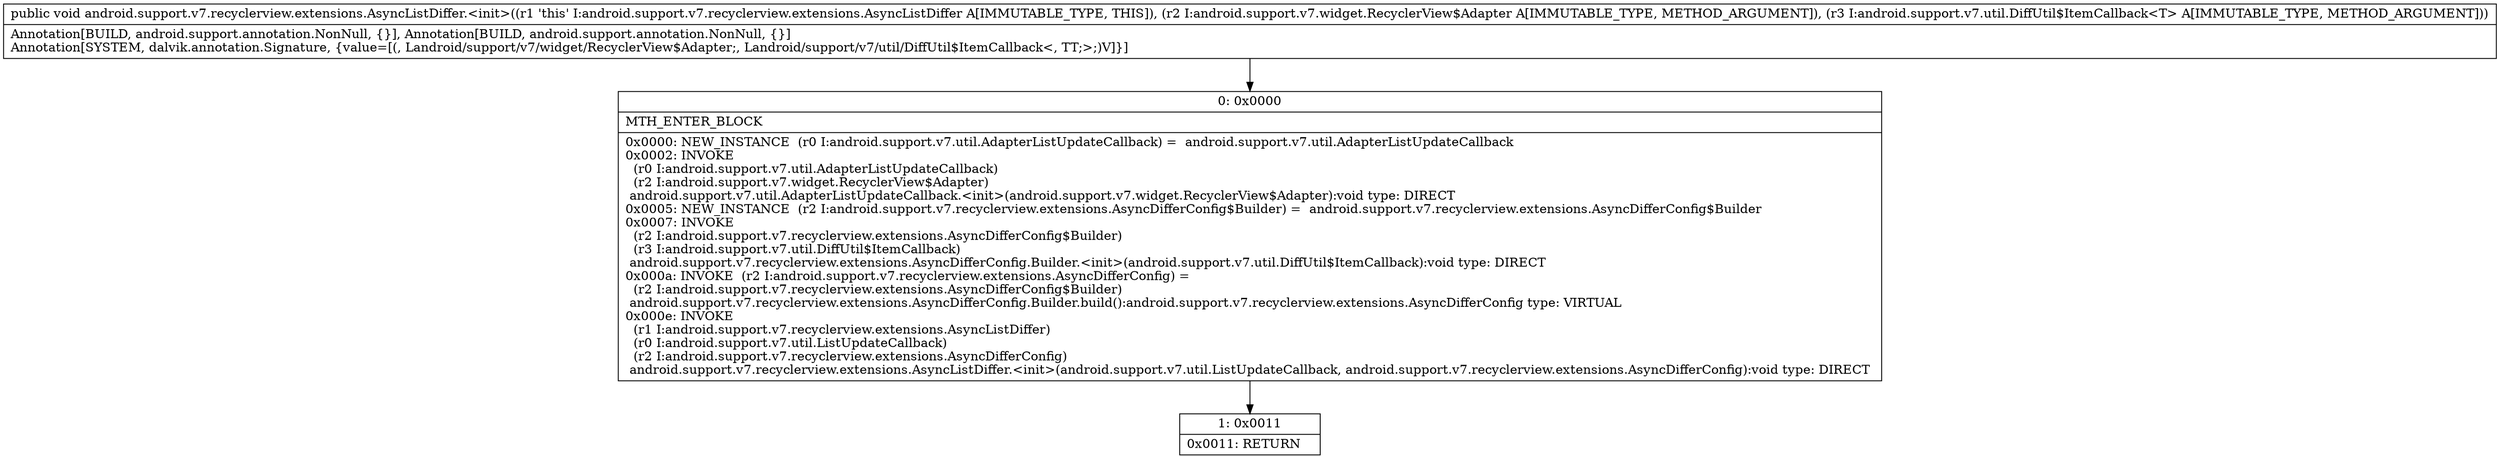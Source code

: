 digraph "CFG forandroid.support.v7.recyclerview.extensions.AsyncListDiffer.\<init\>(Landroid\/support\/v7\/widget\/RecyclerView$Adapter;Landroid\/support\/v7\/util\/DiffUtil$ItemCallback;)V" {
Node_0 [shape=record,label="{0\:\ 0x0000|MTH_ENTER_BLOCK\l|0x0000: NEW_INSTANCE  (r0 I:android.support.v7.util.AdapterListUpdateCallback) =  android.support.v7.util.AdapterListUpdateCallback \l0x0002: INVOKE  \l  (r0 I:android.support.v7.util.AdapterListUpdateCallback)\l  (r2 I:android.support.v7.widget.RecyclerView$Adapter)\l android.support.v7.util.AdapterListUpdateCallback.\<init\>(android.support.v7.widget.RecyclerView$Adapter):void type: DIRECT \l0x0005: NEW_INSTANCE  (r2 I:android.support.v7.recyclerview.extensions.AsyncDifferConfig$Builder) =  android.support.v7.recyclerview.extensions.AsyncDifferConfig$Builder \l0x0007: INVOKE  \l  (r2 I:android.support.v7.recyclerview.extensions.AsyncDifferConfig$Builder)\l  (r3 I:android.support.v7.util.DiffUtil$ItemCallback)\l android.support.v7.recyclerview.extensions.AsyncDifferConfig.Builder.\<init\>(android.support.v7.util.DiffUtil$ItemCallback):void type: DIRECT \l0x000a: INVOKE  (r2 I:android.support.v7.recyclerview.extensions.AsyncDifferConfig) = \l  (r2 I:android.support.v7.recyclerview.extensions.AsyncDifferConfig$Builder)\l android.support.v7.recyclerview.extensions.AsyncDifferConfig.Builder.build():android.support.v7.recyclerview.extensions.AsyncDifferConfig type: VIRTUAL \l0x000e: INVOKE  \l  (r1 I:android.support.v7.recyclerview.extensions.AsyncListDiffer)\l  (r0 I:android.support.v7.util.ListUpdateCallback)\l  (r2 I:android.support.v7.recyclerview.extensions.AsyncDifferConfig)\l android.support.v7.recyclerview.extensions.AsyncListDiffer.\<init\>(android.support.v7.util.ListUpdateCallback, android.support.v7.recyclerview.extensions.AsyncDifferConfig):void type: DIRECT \l}"];
Node_1 [shape=record,label="{1\:\ 0x0011|0x0011: RETURN   \l}"];
MethodNode[shape=record,label="{public void android.support.v7.recyclerview.extensions.AsyncListDiffer.\<init\>((r1 'this' I:android.support.v7.recyclerview.extensions.AsyncListDiffer A[IMMUTABLE_TYPE, THIS]), (r2 I:android.support.v7.widget.RecyclerView$Adapter A[IMMUTABLE_TYPE, METHOD_ARGUMENT]), (r3 I:android.support.v7.util.DiffUtil$ItemCallback\<T\> A[IMMUTABLE_TYPE, METHOD_ARGUMENT]))  | Annotation[BUILD, android.support.annotation.NonNull, \{\}], Annotation[BUILD, android.support.annotation.NonNull, \{\}]\lAnnotation[SYSTEM, dalvik.annotation.Signature, \{value=[(, Landroid\/support\/v7\/widget\/RecyclerView$Adapter;, Landroid\/support\/v7\/util\/DiffUtil$ItemCallback\<, TT;\>;)V]\}]\l}"];
MethodNode -> Node_0;
Node_0 -> Node_1;
}

